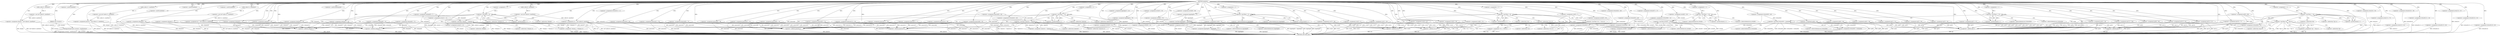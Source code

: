 digraph lqukyduu {  
"7378697629484020660" [label = "(METHOD,lqukyduu)" ]
"7378697629484021277" [label = "(METHOD_RETURN,void)" ]
"7378697629484020661" [label = "(PARAM,char* kcsiwjvc)" ]
"7378697629484020667" [label = "(<operator>.assignment,ejr = (int*)calloc(14, sizeof(int)))" ]
"7378697629484020669" [label = "(<operator>.cast,(int*)calloc(14, sizeof(int)))" ]
"7378697629484020671" [label = "(calloc,calloc(14, sizeof(int)))" ]
"7378697629484020673" [label = "(<operator>.sizeOf,sizeof(int))" ]
"7378697629484020676" [label = "(<operator>.assignment,zevm[0] = 34)" ]
"7378697629484020682" [label = "(<operator>.assignment,ckwjxm = (int*)calloc(9, sizeof(int)))" ]
"7378697629484020684" [label = "(<operator>.cast,(int*)calloc(9, sizeof(int)))" ]
"7378697629484020686" [label = "(calloc,calloc(9, sizeof(int)))" ]
"7378697629484020688" [label = "(<operator>.sizeOf,sizeof(int))" ]
"7378697629484020690" [label = "(<operator>.assignment,jmnnvie = (int*)calloc(13, sizeof(int)))" ]
"7378697629484020692" [label = "(<operator>.cast,(int*)calloc(13, sizeof(int)))" ]
"7378697629484020694" [label = "(calloc,calloc(13, sizeof(int)))" ]
"7378697629484020696" [label = "(<operator>.sizeOf,sizeof(int))" ]
"7378697629484020698" [label = "(<operator>.assignment,ejr[0] = 86)" ]
"7378697629484020703" [label = "(<operator>.assignment,ejr[1] = 51)" ]
"7378697629484020708" [label = "(<operator>.assignment,ckwjxm[0] = 7)" ]
"7378697629484020714" [label = "(<operator>.assignment,ckwjxm[1] = 7)" ]
"7378697629484020719" [label = "(<operator>.assignment,ckwjxm[2] = 59)" ]
"7378697629484020724" [label = "(strncpy,strncpy(seyrai, kcsiwjvc, sizeof(seyrai)))" ]
"7378697629484020727" [label = "(<operator>.sizeOf,sizeof(seyrai))" ]
"7378697629484020729" [label = "(<operator>.assignment,ckwjxm[3] = 73)" ]
"7378697629484020734" [label = "(<operator>.assignment,svu = (int*)calloc(8, sizeof(int)))" ]
"7378697629484020736" [label = "(<operator>.cast,(int*)calloc(8, sizeof(int)))" ]
"7378697629484020738" [label = "(calloc,calloc(8, sizeof(int)))" ]
"7378697629484020740" [label = "(<operator>.sizeOf,sizeof(int))" ]
"7378697629484020743" [label = "(<operator>.assignment,jmnnvie[0] = 94)" ]
"7378697629484020748" [label = "(<operator>.assignment,ckwjxm[4] = 19)" ]
"7378697629484020753" [label = "(<operator>.assignment,ckwjxm[5] = 65)" ]
"7378697629484020758" [label = "(<operator>.assignment,jmnnvie[1] = 78)" ]
"7378697629484020763" [label = "(<operator>.assignment,hpqzdqa[0] = 73)" ]
"7378697629484020768" [label = "(<operator>.assignment,ckwjxm[6] = 73)" ]
"7378697629484020773" [label = "(<operator>.assignment,jmnnvie[2] = 70)" ]
"7378697629484020778" [label = "(<operator>.assignment,jmnnvie[3] = 64)" ]
"7378697629484020783" [label = "(<operator>.assignment,ejr[2] = 26)" ]
"7378697629484020788" [label = "(<operator>.assignment,jmnnvie[4] = 48)" ]
"7378697629484020793" [label = "(<operator>.assignment,zevm[1] = 13)" ]
"7378697629484020798" [label = "(<operator>.assignment,jmnnvie[5] = 74)" ]
"7378697629484020803" [label = "(<operator>.assignment,jmnnvie[6] = 14)" ]
"7378697629484020808" [label = "(<operator>.assignment,trwhszfc[0] = 46)" ]
"7378697629484020813" [label = "(<operator>.assignment,svu[0] = 7)" ]
"7378697629484020818" [label = "(<operator>.assignment,zevm[2] = 61)" ]
"7378697629484020823" [label = "(<operator>.assignment,trwhszfc[1] = 11)" ]
"7378697629484020828" [label = "(<operator>.assignment,svu[1] = 39)" ]
"7378697629484020833" [label = "(<operator>.assignment,jmnnvie[7] = 17)" ]
"7378697629484020838" [label = "(<operator>.assignment,jmnnvie[8] = 92)" ]
"7378697629484020843" [label = "(<operator>.assignment,jmnnvie[9] = 75)" ]
"7378697629484020848" [label = "(<operator>.assignment,trwhszfc[2] = 46)" ]
"7378697629484020853" [label = "(<operator>.assignment,ejr[3] = 28)" ]
"7378697629484020858" [label = "(<operator>.assignment,zevm[3] = 22)" ]
"7378697629484020863" [label = "(<operator>.assignment,svu[2] = 3)" ]
"7378697629484020868" [label = "(<operator>.assignment,hpqzdqa[1] = 42)" ]
"7378697629484020873" [label = "(<operator>.assignment,hpqzdqa[2] = 79)" ]
"7378697629484020878" [label = "(<operator>.assignment,jmnnvie[10] = 68)" ]
"7378697629484020883" [label = "(<operator>.assignment,zevm[4] = 91)" ]
"7378697629484020888" [label = "(<operator>.assignment,zevm[5] = 55)" ]
"7378697629484020893" [label = "(<operator>.assignment,ejr[4] = 28)" ]
"7378697629484020898" [label = "(<operator>.assignment,ckwjxm[7] = 20)" ]
"7378697629484020903" [label = "(<operator>.assignment,zevm[6] = 78)" ]
"7378697629484020908" [label = "(<operator>.assignment,svu[3] = 67)" ]
"7378697629484020913" [label = "(<operator>.assignment,ckwjxm[8] = 10)" ]
"7378697629484020918" [label = "(<operator>.assignment,zevm[7] = 87)" ]
"7378697629484020925" [label = "(<operator>.assignment,i = 1)" ]
"7378697629484020928" [label = "(<operator>.lessThan,i < 9)" ]
"7378697629484020931" [label = "(<operator>.postIncrement,i++)" ]
"7378697629484020935" [label = "(<operator>.lessThan,*ckwjxm < *(ckwjxm+i))" ]
"7378697629484020939" [label = "(<operator>.addition,ckwjxm+i)" ]
"7378697629484020943" [label = "(<operator>.assignment,*ckwjxm = *(ckwjxm+i))" ]
"7378697629484020947" [label = "(<operator>.addition,ckwjxm+i)" ]
"7378697629484020950" [label = "(<operator>.assignment,jmnnvie[11] = 39)" ]
"7378697629484020955" [label = "(<operator>.assignment,jmnnvie[12] = 54)" ]
"7378697629484020960" [label = "(<operator>.assignment,zevm[8] = 96)" ]
"7378697629484020965" [label = "(<operator>.assignment,svu[4] = 74)" ]
"7378697629484020970" [label = "(<operator>.assignment,ejr[5] = 85)" ]
"7378697629484020975" [label = "(<operator>.assignment,svu[5] = 29)" ]
"7378697629484020982" [label = "(<operator>.assignment,i = 1)" ]
"7378697629484020985" [label = "(<operator>.lessThan,i < 13)" ]
"7378697629484020988" [label = "(<operator>.postIncrement,i++)" ]
"7378697629484020992" [label = "(<operator>.lessThan,*jmnnvie < *(jmnnvie+i))" ]
"7378697629484020996" [label = "(<operator>.addition,jmnnvie+i)" ]
"7378697629484021000" [label = "(<operator>.assignment,*jmnnvie = *(jmnnvie+i))" ]
"7378697629484021004" [label = "(<operator>.addition,jmnnvie+i)" ]
"7378697629484021007" [label = "(<operator>.assignment,ejr[6] = 90)" ]
"7378697629484021012" [label = "(<operator>.assignment,zevm[9] = 63)" ]
"7378697629484021017" [label = "(<operator>.assignment,trwhszfc[3] = 8)" ]
"7378697629484021024" [label = "(<operator>.assignment,i = 1)" ]
"7378697629484021027" [label = "(<operator>.lessThan,i < 3)" ]
"7378697629484021030" [label = "(<operator>.postIncrement,i++)" ]
"7378697629484021034" [label = "(<operator>.lessThan,hpqzdqa[0] < hpqzdqa[i])" ]
"7378697629484021042" [label = "(<operator>.assignment,hpqzdqa[0] = hpqzdqa[i])" ]
"7378697629484021049" [label = "(<operator>.assignment,trwhszfc[4] = 69)" ]
"7378697629484021054" [label = "(<operator>.assignment,trwhszfc[5] = 80)" ]
"7378697629484021059" [label = "(<operator>.assignment,ejr[7] = 37)" ]
"7378697629484021064" [label = "(<operator>.assignment,trwhszfc[6] = 69)" ]
"7378697629484021069" [label = "(<operator>.assignment,trwhszfc[7] = 37)" ]
"7378697629484021074" [label = "(<operator>.assignment,trwhszfc[8] = 14)" ]
"7378697629484021079" [label = "(<operator>.assignment,svu[6] = 73)" ]
"7378697629484021084" [label = "(<operator>.assignment,svu[7] = 48)" ]
"7378697629484021091" [label = "(<operator>.assignment,i = 1)" ]
"7378697629484021094" [label = "(<operator>.lessThan,i < 8)" ]
"7378697629484021097" [label = "(<operator>.postIncrement,i++)" ]
"7378697629484021101" [label = "(<operator>.lessThan,*svu < *(svu+i))" ]
"7378697629484021105" [label = "(<operator>.addition,svu+i)" ]
"7378697629484021109" [label = "(<operator>.assignment,*svu = *(svu+i))" ]
"7378697629484021113" [label = "(<operator>.addition,svu+i)" ]
"7378697629484021116" [label = "(<operator>.assignment,ejr[8] = 40)" ]
"7378697629484021121" [label = "(<operator>.assignment,trwhszfc[9] = 42)" ]
"7378697629484021126" [label = "(<operator>.assignment,zevm[10] = 92)" ]
"7378697629484021131" [label = "(<operator>.assignment,ejr[9] = 69)" ]
"7378697629484021136" [label = "(<operator>.assignment,zevm[11] = 75)" ]
"7378697629484021141" [label = "(<operator>.assignment,zevm[12] = 61)" ]
"7378697629484021146" [label = "(<operator>.assignment,trwhszfc[10] = 39)" ]
"7378697629484021151" [label = "(<operator>.assignment,trwhszfc[11] = 34)" ]
"7378697629484021156" [label = "(<operator>.assignment,ejr[10] = 77)" ]
"7378697629484021161" [label = "(<operator>.assignment,trwhszfc[12] = 63)" ]
"7378697629484021166" [label = "(<operator>.assignment,zevm[13] = 97)" ]
"7378697629484021173" [label = "(<operator>.assignment,i = 1)" ]
"7378697629484021176" [label = "(<operator>.lessThan,i < 14)" ]
"7378697629484021179" [label = "(<operator>.postIncrement,i++)" ]
"7378697629484021183" [label = "(<operator>.lessThan,zevm[0] < zevm[i])" ]
"7378697629484021191" [label = "(<operator>.assignment,zevm[0] = zevm[i])" ]
"7378697629484021198" [label = "(<operator>.assignment,ejr[11] = 9)" ]
"7378697629484021203" [label = "(<operator>.assignment,trwhszfc[13] = 91)" ]
"7378697629484021208" [label = "(<operator>.assignment,trwhszfc[14] = 45)" ]
"7378697629484021215" [label = "(<operator>.assignment,i = 1)" ]
"7378697629484021218" [label = "(<operator>.lessThan,i < 15)" ]
"7378697629484021221" [label = "(<operator>.postIncrement,i++)" ]
"7378697629484021225" [label = "(<operator>.lessThan,trwhszfc[0] < trwhszfc[i])" ]
"7378697629484021233" [label = "(<operator>.assignment,trwhszfc[0] = trwhszfc[i])" ]
"7378697629484021240" [label = "(<operator>.assignment,ejr[12] = 100)" ]
"7378697629484021245" [label = "(<operator>.assignment,ejr[13] = 82)" ]
"7378697629484021252" [label = "(<operator>.assignment,i = 1)" ]
"7378697629484021255" [label = "(<operator>.lessThan,i < 14)" ]
"7378697629484021258" [label = "(<operator>.postIncrement,i++)" ]
"7378697629484021262" [label = "(<operator>.lessThan,*ejr < *(ejr+i))" ]
"7378697629484021266" [label = "(<operator>.addition,ejr+i)" ]
"7378697629484021270" [label = "(<operator>.assignment,*ejr = *(ejr+i))" ]
"7378697629484021274" [label = "(<operator>.addition,ejr+i)" ]
"7378697629484020936" [label = "(<operator>.indirection,*ckwjxm)" ]
"7378697629484020938" [label = "(<operator>.indirection,*(ckwjxm+i))" ]
"7378697629484020944" [label = "(<operator>.indirection,*ckwjxm)" ]
"7378697629484020946" [label = "(<operator>.indirection,*(ckwjxm+i))" ]
"7378697629484020993" [label = "(<operator>.indirection,*jmnnvie)" ]
"7378697629484020995" [label = "(<operator>.indirection,*(jmnnvie+i))" ]
"7378697629484021001" [label = "(<operator>.indirection,*jmnnvie)" ]
"7378697629484021003" [label = "(<operator>.indirection,*(jmnnvie+i))" ]
"7378697629484021035" [label = "(<operator>.indirectIndexAccess,hpqzdqa[0])" ]
"7378697629484021038" [label = "(<operator>.indirectIndexAccess,hpqzdqa[i])" ]
"7378697629484021043" [label = "(<operator>.indirectIndexAccess,hpqzdqa[0])" ]
"7378697629484021046" [label = "(<operator>.indirectIndexAccess,hpqzdqa[i])" ]
"7378697629484021102" [label = "(<operator>.indirection,*svu)" ]
"7378697629484021104" [label = "(<operator>.indirection,*(svu+i))" ]
"7378697629484021110" [label = "(<operator>.indirection,*svu)" ]
"7378697629484021112" [label = "(<operator>.indirection,*(svu+i))" ]
"7378697629484021184" [label = "(<operator>.indirectIndexAccess,zevm[0])" ]
"7378697629484021187" [label = "(<operator>.indirectIndexAccess,zevm[i])" ]
"7378697629484021192" [label = "(<operator>.indirectIndexAccess,zevm[0])" ]
"7378697629484021195" [label = "(<operator>.indirectIndexAccess,zevm[i])" ]
"7378697629484021226" [label = "(<operator>.indirectIndexAccess,trwhszfc[0])" ]
"7378697629484021229" [label = "(<operator>.indirectIndexAccess,trwhszfc[i])" ]
"7378697629484021234" [label = "(<operator>.indirectIndexAccess,trwhszfc[0])" ]
"7378697629484021237" [label = "(<operator>.indirectIndexAccess,trwhszfc[i])" ]
"7378697629484021263" [label = "(<operator>.indirection,*ejr)" ]
"7378697629484021265" [label = "(<operator>.indirection,*(ejr+i))" ]
"7378697629484021271" [label = "(<operator>.indirection,*ejr)" ]
"7378697629484021273" [label = "(<operator>.indirection,*(ejr+i))" ]
  "7378697629484021262" -> "7378697629484021277"  [ label = "DDG: *ejr"] 
  "7378697629484021034" -> "7378697629484021277"  [ label = "DDG: hpqzdqa[0] < hpqzdqa[i]"] 
  "7378697629484021198" -> "7378697629484021277"  [ label = "DDG: ejr[11]"] 
  "7378697629484021191" -> "7378697629484021277"  [ label = "DDG: zevm[i]"] 
  "7378697629484020753" -> "7378697629484021277"  [ label = "DDG: ckwjxm[5]"] 
  "7378697629484021079" -> "7378697629484021277"  [ label = "DDG: svu[6]"] 
  "7378697629484020848" -> "7378697629484021277"  [ label = "DDG: trwhszfc[2]"] 
  "7378697629484021270" -> "7378697629484021277"  [ label = "DDG: *ejr"] 
  "7378697629484020708" -> "7378697629484021277"  [ label = "DDG: ckwjxm[0]"] 
  "7378697629484021233" -> "7378697629484021277"  [ label = "DDG: trwhszfc[i]"] 
  "7378697629484020667" -> "7378697629484021277"  [ label = "DDG: ejr"] 
  "7378697629484021027" -> "7378697629484021277"  [ label = "DDG: i < 3"] 
  "7378697629484020667" -> "7378697629484021277"  [ label = "DDG: (int*)calloc(14, sizeof(int))"] 
  "7378697629484020714" -> "7378697629484021277"  [ label = "DDG: ckwjxm[1]"] 
  "7378697629484021141" -> "7378697629484021277"  [ label = "DDG: zevm[12]"] 
  "7378697629484021000" -> "7378697629484021277"  [ label = "DDG: *(jmnnvie+i)"] 
  "7378697629484020818" -> "7378697629484021277"  [ label = "DDG: zevm[2]"] 
  "7378697629484020724" -> "7378697629484021277"  [ label = "DDG: strncpy(seyrai, kcsiwjvc, sizeof(seyrai))"] 
  "7378697629484021034" -> "7378697629484021277"  [ label = "DDG: hpqzdqa[i]"] 
  "7378697629484020690" -> "7378697629484021277"  [ label = "DDG: (int*)calloc(13, sizeof(int))"] 
  "7378697629484021208" -> "7378697629484021277"  [ label = "DDG: trwhszfc[14]"] 
  "7378697629484021166" -> "7378697629484021277"  [ label = "DDG: zevm[13]"] 
  "7378697629484021274" -> "7378697629484021277"  [ label = "DDG: ejr"] 
  "7378697629484020828" -> "7378697629484021277"  [ label = "DDG: svu[1]"] 
  "7378697629484020893" -> "7378697629484021277"  [ label = "DDG: ejr[4]"] 
  "7378697629484021255" -> "7378697629484021277"  [ label = "DDG: i"] 
  "7378697629484020898" -> "7378697629484021277"  [ label = "DDG: ckwjxm[7]"] 
  "7378697629484020661" -> "7378697629484021277"  [ label = "DDG: kcsiwjvc"] 
  "7378697629484020838" -> "7378697629484021277"  [ label = "DDG: jmnnvie[8]"] 
  "7378697629484020992" -> "7378697629484021277"  [ label = "DDG: *jmnnvie"] 
  "7378697629484021218" -> "7378697629484021277"  [ label = "DDG: i < 15"] 
  "7378697629484021233" -> "7378697629484021277"  [ label = "DDG: trwhszfc[0]"] 
  "7378697629484020690" -> "7378697629484021277"  [ label = "DDG: jmnnvie"] 
  "7378697629484020888" -> "7378697629484021277"  [ label = "DDG: zevm[5]"] 
  "7378697629484020724" -> "7378697629484021277"  [ label = "DDG: kcsiwjvc"] 
  "7378697629484021225" -> "7378697629484021277"  [ label = "DDG: trwhszfc[0]"] 
  "7378697629484021225" -> "7378697629484021277"  [ label = "DDG: trwhszfc[i]"] 
  "7378697629484020682" -> "7378697629484021277"  [ label = "DDG: (int*)calloc(9, sizeof(int))"] 
  "7378697629484020698" -> "7378697629484021277"  [ label = "DDG: ejr[0]"] 
  "7378697629484020813" -> "7378697629484021277"  [ label = "DDG: svu[0]"] 
  "7378697629484021255" -> "7378697629484021277"  [ label = "DDG: i < 14"] 
  "7378697629484020928" -> "7378697629484021277"  [ label = "DDG: i < 9"] 
  "7378697629484020858" -> "7378697629484021277"  [ label = "DDG: zevm[3]"] 
  "7378697629484021042" -> "7378697629484021277"  [ label = "DDG: hpqzdqa[i]"] 
  "7378697629484021240" -> "7378697629484021277"  [ label = "DDG: ejr[12]"] 
  "7378697629484020808" -> "7378697629484021277"  [ label = "DDG: trwhszfc[0]"] 
  "7378697629484020788" -> "7378697629484021277"  [ label = "DDG: jmnnvie[4]"] 
  "7378697629484021203" -> "7378697629484021277"  [ label = "DDG: trwhszfc[13]"] 
  "7378697629484020724" -> "7378697629484021277"  [ label = "DDG: seyrai"] 
  "7378697629484020669" -> "7378697629484021277"  [ label = "DDG: calloc(14, sizeof(int))"] 
  "7378697629484021034" -> "7378697629484021277"  [ label = "DDG: hpqzdqa[0]"] 
  "7378697629484021126" -> "7378697629484021277"  [ label = "DDG: zevm[10]"] 
  "7378697629484021017" -> "7378697629484021277"  [ label = "DDG: trwhszfc[3]"] 
  "7378697629484020734" -> "7378697629484021277"  [ label = "DDG: svu"] 
  "7378697629484021074" -> "7378697629484021277"  [ label = "DDG: trwhszfc[8]"] 
  "7378697629484021109" -> "7378697629484021277"  [ label = "DDG: *(svu+i)"] 
  "7378697629484020943" -> "7378697629484021277"  [ label = "DDG: *(ckwjxm+i)"] 
  "7378697629484020939" -> "7378697629484021277"  [ label = "DDG: ckwjxm"] 
  "7378697629484020943" -> "7378697629484021277"  [ label = "DDG: *ckwjxm"] 
  "7378697629484020773" -> "7378697629484021277"  [ label = "DDG: jmnnvie[2]"] 
  "7378697629484021266" -> "7378697629484021277"  [ label = "DDG: ejr"] 
  "7378697629484020798" -> "7378697629484021277"  [ label = "DDG: jmnnvie[5]"] 
  "7378697629484021116" -> "7378697629484021277"  [ label = "DDG: ejr[8]"] 
  "7378697629484020863" -> "7378697629484021277"  [ label = "DDG: svu[2]"] 
  "7378697629484020996" -> "7378697629484021277"  [ label = "DDG: jmnnvie"] 
  "7378697629484020868" -> "7378697629484021277"  [ label = "DDG: hpqzdqa[1]"] 
  "7378697629484021069" -> "7378697629484021277"  [ label = "DDG: trwhszfc[7]"] 
  "7378697629484020783" -> "7378697629484021277"  [ label = "DDG: ejr[2]"] 
  "7378697629484021007" -> "7378697629484021277"  [ label = "DDG: ejr[6]"] 
  "7378697629484020778" -> "7378697629484021277"  [ label = "DDG: jmnnvie[3]"] 
  "7378697629484020960" -> "7378697629484021277"  [ label = "DDG: zevm[8]"] 
  "7378697629484020935" -> "7378697629484021277"  [ label = "DDG: *ckwjxm"] 
  "7378697629484021191" -> "7378697629484021277"  [ label = "DDG: zevm[0]"] 
  "7378697629484020935" -> "7378697629484021277"  [ label = "DDG: *(ckwjxm+i)"] 
  "7378697629484021121" -> "7378697629484021277"  [ label = "DDG: trwhszfc[9]"] 
  "7378697629484020992" -> "7378697629484021277"  [ label = "DDG: *jmnnvie < *(jmnnvie+i)"] 
  "7378697629484020965" -> "7378697629484021277"  [ label = "DDG: svu[4]"] 
  "7378697629484021012" -> "7378697629484021277"  [ label = "DDG: zevm[9]"] 
  "7378697629484020793" -> "7378697629484021277"  [ label = "DDG: zevm[1]"] 
  "7378697629484020853" -> "7378697629484021277"  [ label = "DDG: ejr[3]"] 
  "7378697629484020873" -> "7378697629484021277"  [ label = "DDG: hpqzdqa[2]"] 
  "7378697629484021109" -> "7378697629484021277"  [ label = "DDG: *svu"] 
  "7378697629484020878" -> "7378697629484021277"  [ label = "DDG: jmnnvie[10]"] 
  "7378697629484021004" -> "7378697629484021277"  [ label = "DDG: jmnnvie"] 
  "7378697629484021042" -> "7378697629484021277"  [ label = "DDG: hpqzdqa[0]"] 
  "7378697629484021101" -> "7378697629484021277"  [ label = "DDG: *svu"] 
  "7378697629484021270" -> "7378697629484021277"  [ label = "DDG: *(ejr+i)"] 
  "7378697629484021245" -> "7378697629484021277"  [ label = "DDG: ejr[13]"] 
  "7378697629484021049" -> "7378697629484021277"  [ label = "DDG: trwhszfc[4]"] 
  "7378697629484020684" -> "7378697629484021277"  [ label = "DDG: calloc(9, sizeof(int))"] 
  "7378697629484020903" -> "7378697629484021277"  [ label = "DDG: zevm[6]"] 
  "7378697629484020970" -> "7378697629484021277"  [ label = "DDG: ejr[5]"] 
  "7378697629484020913" -> "7378697629484021277"  [ label = "DDG: ckwjxm[8]"] 
  "7378697629484021113" -> "7378697629484021277"  [ label = "DDG: svu"] 
  "7378697629484020736" -> "7378697629484021277"  [ label = "DDG: calloc(8, sizeof(int))"] 
  "7378697629484020692" -> "7378697629484021277"  [ label = "DDG: calloc(13, sizeof(int))"] 
  "7378697629484021084" -> "7378697629484021277"  [ label = "DDG: svu[7]"] 
  "7378697629484021183" -> "7378697629484021277"  [ label = "DDG: zevm[0] < zevm[i]"] 
  "7378697629484020955" -> "7378697629484021277"  [ label = "DDG: jmnnvie[12]"] 
  "7378697629484021059" -> "7378697629484021277"  [ label = "DDG: ejr[7]"] 
  "7378697629484020703" -> "7378697629484021277"  [ label = "DDG: ejr[1]"] 
  "7378697629484021156" -> "7378697629484021277"  [ label = "DDG: ejr[10]"] 
  "7378697629484021054" -> "7378697629484021277"  [ label = "DDG: trwhszfc[5]"] 
  "7378697629484020719" -> "7378697629484021277"  [ label = "DDG: ckwjxm[2]"] 
  "7378697629484021064" -> "7378697629484021277"  [ label = "DDG: trwhszfc[6]"] 
  "7378697629484020992" -> "7378697629484021277"  [ label = "DDG: *(jmnnvie+i)"] 
  "7378697629484020763" -> "7378697629484021277"  [ label = "DDG: hpqzdqa[0]"] 
  "7378697629484021262" -> "7378697629484021277"  [ label = "DDG: *(ejr+i)"] 
  "7378697629484021161" -> "7378697629484021277"  [ label = "DDG: trwhszfc[12]"] 
  "7378697629484020833" -> "7378697629484021277"  [ label = "DDG: jmnnvie[7]"] 
  "7378697629484021131" -> "7378697629484021277"  [ label = "DDG: ejr[9]"] 
  "7378697629484020676" -> "7378697629484021277"  [ label = "DDG: zevm[0]"] 
  "7378697629484020748" -> "7378697629484021277"  [ label = "DDG: ckwjxm[4]"] 
  "7378697629484020823" -> "7378697629484021277"  [ label = "DDG: trwhszfc[1]"] 
  "7378697629484020985" -> "7378697629484021277"  [ label = "DDG: i < 13"] 
  "7378697629484020743" -> "7378697629484021277"  [ label = "DDG: jmnnvie[0]"] 
  "7378697629484021262" -> "7378697629484021277"  [ label = "DDG: *ejr < *(ejr+i)"] 
  "7378697629484020883" -> "7378697629484021277"  [ label = "DDG: zevm[4]"] 
  "7378697629484020908" -> "7378697629484021277"  [ label = "DDG: svu[3]"] 
  "7378697629484021183" -> "7378697629484021277"  [ label = "DDG: zevm[0]"] 
  "7378697629484020729" -> "7378697629484021277"  [ label = "DDG: ckwjxm[3]"] 
  "7378697629484020935" -> "7378697629484021277"  [ label = "DDG: *ckwjxm < *(ckwjxm+i)"] 
  "7378697629484020950" -> "7378697629484021277"  [ label = "DDG: jmnnvie[11]"] 
  "7378697629484021151" -> "7378697629484021277"  [ label = "DDG: trwhszfc[11]"] 
  "7378697629484020947" -> "7378697629484021277"  [ label = "DDG: ckwjxm"] 
  "7378697629484021101" -> "7378697629484021277"  [ label = "DDG: *svu < *(svu+i)"] 
  "7378697629484021183" -> "7378697629484021277"  [ label = "DDG: zevm[i]"] 
  "7378697629484020740" -> "7378697629484021277"  [ label = "DDG: int"] 
  "7378697629484021136" -> "7378697629484021277"  [ label = "DDG: zevm[11]"] 
  "7378697629484020734" -> "7378697629484021277"  [ label = "DDG: (int*)calloc(8, sizeof(int))"] 
  "7378697629484020682" -> "7378697629484021277"  [ label = "DDG: ckwjxm"] 
  "7378697629484021225" -> "7378697629484021277"  [ label = "DDG: trwhszfc[0] < trwhszfc[i]"] 
  "7378697629484021146" -> "7378697629484021277"  [ label = "DDG: trwhszfc[10]"] 
  "7378697629484020768" -> "7378697629484021277"  [ label = "DDG: ckwjxm[6]"] 
  "7378697629484021105" -> "7378697629484021277"  [ label = "DDG: svu"] 
  "7378697629484020975" -> "7378697629484021277"  [ label = "DDG: svu[5]"] 
  "7378697629484020803" -> "7378697629484021277"  [ label = "DDG: jmnnvie[6]"] 
  "7378697629484021094" -> "7378697629484021277"  [ label = "DDG: i < 8"] 
  "7378697629484021101" -> "7378697629484021277"  [ label = "DDG: *(svu+i)"] 
  "7378697629484020758" -> "7378697629484021277"  [ label = "DDG: jmnnvie[1]"] 
  "7378697629484020918" -> "7378697629484021277"  [ label = "DDG: zevm[7]"] 
  "7378697629484021000" -> "7378697629484021277"  [ label = "DDG: *jmnnvie"] 
  "7378697629484020843" -> "7378697629484021277"  [ label = "DDG: jmnnvie[9]"] 
  "7378697629484020660" -> "7378697629484020661"  [ label = "DDG: "] 
  "7378697629484020669" -> "7378697629484020667"  [ label = "DDG: calloc(14, sizeof(int))"] 
  "7378697629484020660" -> "7378697629484020667"  [ label = "DDG: "] 
  "7378697629484020671" -> "7378697629484020669"  [ label = "DDG: 14"] 
  "7378697629484020660" -> "7378697629484020671"  [ label = "DDG: "] 
  "7378697629484020660" -> "7378697629484020673"  [ label = "DDG: "] 
  "7378697629484020660" -> "7378697629484020676"  [ label = "DDG: "] 
  "7378697629484020684" -> "7378697629484020682"  [ label = "DDG: calloc(9, sizeof(int))"] 
  "7378697629484020660" -> "7378697629484020682"  [ label = "DDG: "] 
  "7378697629484020686" -> "7378697629484020684"  [ label = "DDG: 9"] 
  "7378697629484020660" -> "7378697629484020686"  [ label = "DDG: "] 
  "7378697629484020660" -> "7378697629484020688"  [ label = "DDG: "] 
  "7378697629484020692" -> "7378697629484020690"  [ label = "DDG: calloc(13, sizeof(int))"] 
  "7378697629484020660" -> "7378697629484020690"  [ label = "DDG: "] 
  "7378697629484020694" -> "7378697629484020692"  [ label = "DDG: 13"] 
  "7378697629484020660" -> "7378697629484020694"  [ label = "DDG: "] 
  "7378697629484020660" -> "7378697629484020696"  [ label = "DDG: "] 
  "7378697629484020660" -> "7378697629484020698"  [ label = "DDG: "] 
  "7378697629484020660" -> "7378697629484020703"  [ label = "DDG: "] 
  "7378697629484020660" -> "7378697629484020708"  [ label = "DDG: "] 
  "7378697629484020660" -> "7378697629484020714"  [ label = "DDG: "] 
  "7378697629484020660" -> "7378697629484020719"  [ label = "DDG: "] 
  "7378697629484020660" -> "7378697629484020724"  [ label = "DDG: "] 
  "7378697629484020661" -> "7378697629484020724"  [ label = "DDG: kcsiwjvc"] 
  "7378697629484020660" -> "7378697629484020727"  [ label = "DDG: "] 
  "7378697629484020660" -> "7378697629484020729"  [ label = "DDG: "] 
  "7378697629484020736" -> "7378697629484020734"  [ label = "DDG: calloc(8, sizeof(int))"] 
  "7378697629484020660" -> "7378697629484020734"  [ label = "DDG: "] 
  "7378697629484020738" -> "7378697629484020736"  [ label = "DDG: 8"] 
  "7378697629484020660" -> "7378697629484020738"  [ label = "DDG: "] 
  "7378697629484020660" -> "7378697629484020740"  [ label = "DDG: "] 
  "7378697629484020660" -> "7378697629484020743"  [ label = "DDG: "] 
  "7378697629484020660" -> "7378697629484020748"  [ label = "DDG: "] 
  "7378697629484020660" -> "7378697629484020753"  [ label = "DDG: "] 
  "7378697629484020660" -> "7378697629484020758"  [ label = "DDG: "] 
  "7378697629484020660" -> "7378697629484020763"  [ label = "DDG: "] 
  "7378697629484020660" -> "7378697629484020768"  [ label = "DDG: "] 
  "7378697629484020660" -> "7378697629484020773"  [ label = "DDG: "] 
  "7378697629484020660" -> "7378697629484020778"  [ label = "DDG: "] 
  "7378697629484020660" -> "7378697629484020783"  [ label = "DDG: "] 
  "7378697629484020660" -> "7378697629484020788"  [ label = "DDG: "] 
  "7378697629484020660" -> "7378697629484020793"  [ label = "DDG: "] 
  "7378697629484020660" -> "7378697629484020798"  [ label = "DDG: "] 
  "7378697629484020660" -> "7378697629484020803"  [ label = "DDG: "] 
  "7378697629484020660" -> "7378697629484020808"  [ label = "DDG: "] 
  "7378697629484020660" -> "7378697629484020813"  [ label = "DDG: "] 
  "7378697629484020660" -> "7378697629484020818"  [ label = "DDG: "] 
  "7378697629484020660" -> "7378697629484020823"  [ label = "DDG: "] 
  "7378697629484020660" -> "7378697629484020828"  [ label = "DDG: "] 
  "7378697629484020660" -> "7378697629484020833"  [ label = "DDG: "] 
  "7378697629484020660" -> "7378697629484020838"  [ label = "DDG: "] 
  "7378697629484020660" -> "7378697629484020843"  [ label = "DDG: "] 
  "7378697629484020660" -> "7378697629484020848"  [ label = "DDG: "] 
  "7378697629484020660" -> "7378697629484020853"  [ label = "DDG: "] 
  "7378697629484020660" -> "7378697629484020858"  [ label = "DDG: "] 
  "7378697629484020660" -> "7378697629484020863"  [ label = "DDG: "] 
  "7378697629484020660" -> "7378697629484020868"  [ label = "DDG: "] 
  "7378697629484020660" -> "7378697629484020873"  [ label = "DDG: "] 
  "7378697629484020660" -> "7378697629484020878"  [ label = "DDG: "] 
  "7378697629484020660" -> "7378697629484020883"  [ label = "DDG: "] 
  "7378697629484020660" -> "7378697629484020888"  [ label = "DDG: "] 
  "7378697629484020660" -> "7378697629484020893"  [ label = "DDG: "] 
  "7378697629484020660" -> "7378697629484020898"  [ label = "DDG: "] 
  "7378697629484020660" -> "7378697629484020903"  [ label = "DDG: "] 
  "7378697629484020660" -> "7378697629484020908"  [ label = "DDG: "] 
  "7378697629484020660" -> "7378697629484020913"  [ label = "DDG: "] 
  "7378697629484020660" -> "7378697629484020918"  [ label = "DDG: "] 
  "7378697629484020660" -> "7378697629484020925"  [ label = "DDG: "] 
  "7378697629484020925" -> "7378697629484020928"  [ label = "DDG: i"] 
  "7378697629484020931" -> "7378697629484020928"  [ label = "DDG: i"] 
  "7378697629484020660" -> "7378697629484020928"  [ label = "DDG: "] 
  "7378697629484020660" -> "7378697629484020931"  [ label = "DDG: "] 
  "7378697629484020928" -> "7378697629484020931"  [ label = "DDG: i"] 
  "7378697629484020708" -> "7378697629484020935"  [ label = "DDG: ckwjxm[0]"] 
  "7378697629484020943" -> "7378697629484020935"  [ label = "DDG: *ckwjxm"] 
  "7378697629484020753" -> "7378697629484020939"  [ label = "DDG: ckwjxm[5]"] 
  "7378697629484020708" -> "7378697629484020939"  [ label = "DDG: ckwjxm[0]"] 
  "7378697629484020714" -> "7378697629484020939"  [ label = "DDG: ckwjxm[1]"] 
  "7378697629484020898" -> "7378697629484020939"  [ label = "DDG: ckwjxm[7]"] 
  "7378697629484020913" -> "7378697629484020939"  [ label = "DDG: ckwjxm[8]"] 
  "7378697629484020719" -> "7378697629484020939"  [ label = "DDG: ckwjxm[2]"] 
  "7378697629484020748" -> "7378697629484020939"  [ label = "DDG: ckwjxm[4]"] 
  "7378697629484020729" -> "7378697629484020939"  [ label = "DDG: ckwjxm[3]"] 
  "7378697629484020682" -> "7378697629484020939"  [ label = "DDG: ckwjxm"] 
  "7378697629484020768" -> "7378697629484020939"  [ label = "DDG: ckwjxm[6]"] 
  "7378697629484020660" -> "7378697629484020939"  [ label = "DDG: "] 
  "7378697629484020928" -> "7378697629484020939"  [ label = "DDG: i"] 
  "7378697629484020935" -> "7378697629484020943"  [ label = "DDG: *(ckwjxm+i)"] 
  "7378697629484020753" -> "7378697629484020947"  [ label = "DDG: ckwjxm[5]"] 
  "7378697629484020708" -> "7378697629484020947"  [ label = "DDG: ckwjxm[0]"] 
  "7378697629484020714" -> "7378697629484020947"  [ label = "DDG: ckwjxm[1]"] 
  "7378697629484020898" -> "7378697629484020947"  [ label = "DDG: ckwjxm[7]"] 
  "7378697629484020913" -> "7378697629484020947"  [ label = "DDG: ckwjxm[8]"] 
  "7378697629484020719" -> "7378697629484020947"  [ label = "DDG: ckwjxm[2]"] 
  "7378697629484020748" -> "7378697629484020947"  [ label = "DDG: ckwjxm[4]"] 
  "7378697629484020729" -> "7378697629484020947"  [ label = "DDG: ckwjxm[3]"] 
  "7378697629484020768" -> "7378697629484020947"  [ label = "DDG: ckwjxm[6]"] 
  "7378697629484020660" -> "7378697629484020947"  [ label = "DDG: "] 
  "7378697629484020928" -> "7378697629484020947"  [ label = "DDG: i"] 
  "7378697629484020660" -> "7378697629484020950"  [ label = "DDG: "] 
  "7378697629484020660" -> "7378697629484020955"  [ label = "DDG: "] 
  "7378697629484020660" -> "7378697629484020960"  [ label = "DDG: "] 
  "7378697629484020660" -> "7378697629484020965"  [ label = "DDG: "] 
  "7378697629484020660" -> "7378697629484020970"  [ label = "DDG: "] 
  "7378697629484020660" -> "7378697629484020975"  [ label = "DDG: "] 
  "7378697629484020660" -> "7378697629484020982"  [ label = "DDG: "] 
  "7378697629484020988" -> "7378697629484020985"  [ label = "DDG: i"] 
  "7378697629484020982" -> "7378697629484020985"  [ label = "DDG: i"] 
  "7378697629484020660" -> "7378697629484020985"  [ label = "DDG: "] 
  "7378697629484020660" -> "7378697629484020988"  [ label = "DDG: "] 
  "7378697629484020985" -> "7378697629484020988"  [ label = "DDG: i"] 
  "7378697629484020743" -> "7378697629484020992"  [ label = "DDG: jmnnvie[0]"] 
  "7378697629484021000" -> "7378697629484020992"  [ label = "DDG: *jmnnvie"] 
  "7378697629484020838" -> "7378697629484020996"  [ label = "DDG: jmnnvie[8]"] 
  "7378697629484020690" -> "7378697629484020996"  [ label = "DDG: jmnnvie"] 
  "7378697629484020788" -> "7378697629484020996"  [ label = "DDG: jmnnvie[4]"] 
  "7378697629484020773" -> "7378697629484020996"  [ label = "DDG: jmnnvie[2]"] 
  "7378697629484020778" -> "7378697629484020996"  [ label = "DDG: jmnnvie[3]"] 
  "7378697629484020955" -> "7378697629484020996"  [ label = "DDG: jmnnvie[12]"] 
  "7378697629484020833" -> "7378697629484020996"  [ label = "DDG: jmnnvie[7]"] 
  "7378697629484020743" -> "7378697629484020996"  [ label = "DDG: jmnnvie[0]"] 
  "7378697629484020950" -> "7378697629484020996"  [ label = "DDG: jmnnvie[11]"] 
  "7378697629484020798" -> "7378697629484020996"  [ label = "DDG: jmnnvie[5]"] 
  "7378697629484020878" -> "7378697629484020996"  [ label = "DDG: jmnnvie[10]"] 
  "7378697629484020843" -> "7378697629484020996"  [ label = "DDG: jmnnvie[9]"] 
  "7378697629484020803" -> "7378697629484020996"  [ label = "DDG: jmnnvie[6]"] 
  "7378697629484020758" -> "7378697629484020996"  [ label = "DDG: jmnnvie[1]"] 
  "7378697629484020660" -> "7378697629484020996"  [ label = "DDG: "] 
  "7378697629484020985" -> "7378697629484020996"  [ label = "DDG: i"] 
  "7378697629484020992" -> "7378697629484021000"  [ label = "DDG: *(jmnnvie+i)"] 
  "7378697629484020838" -> "7378697629484021004"  [ label = "DDG: jmnnvie[8]"] 
  "7378697629484020788" -> "7378697629484021004"  [ label = "DDG: jmnnvie[4]"] 
  "7378697629484020773" -> "7378697629484021004"  [ label = "DDG: jmnnvie[2]"] 
  "7378697629484020778" -> "7378697629484021004"  [ label = "DDG: jmnnvie[3]"] 
  "7378697629484020878" -> "7378697629484021004"  [ label = "DDG: jmnnvie[10]"] 
  "7378697629484020955" -> "7378697629484021004"  [ label = "DDG: jmnnvie[12]"] 
  "7378697629484020833" -> "7378697629484021004"  [ label = "DDG: jmnnvie[7]"] 
  "7378697629484020743" -> "7378697629484021004"  [ label = "DDG: jmnnvie[0]"] 
  "7378697629484020950" -> "7378697629484021004"  [ label = "DDG: jmnnvie[11]"] 
  "7378697629484020798" -> "7378697629484021004"  [ label = "DDG: jmnnvie[5]"] 
  "7378697629484020843" -> "7378697629484021004"  [ label = "DDG: jmnnvie[9]"] 
  "7378697629484020803" -> "7378697629484021004"  [ label = "DDG: jmnnvie[6]"] 
  "7378697629484020758" -> "7378697629484021004"  [ label = "DDG: jmnnvie[1]"] 
  "7378697629484020660" -> "7378697629484021004"  [ label = "DDG: "] 
  "7378697629484020985" -> "7378697629484021004"  [ label = "DDG: i"] 
  "7378697629484020660" -> "7378697629484021007"  [ label = "DDG: "] 
  "7378697629484020660" -> "7378697629484021012"  [ label = "DDG: "] 
  "7378697629484020660" -> "7378697629484021017"  [ label = "DDG: "] 
  "7378697629484020660" -> "7378697629484021024"  [ label = "DDG: "] 
  "7378697629484021030" -> "7378697629484021027"  [ label = "DDG: i"] 
  "7378697629484021024" -> "7378697629484021027"  [ label = "DDG: i"] 
  "7378697629484020660" -> "7378697629484021027"  [ label = "DDG: "] 
  "7378697629484021027" -> "7378697629484021030"  [ label = "DDG: i"] 
  "7378697629484020660" -> "7378697629484021030"  [ label = "DDG: "] 
  "7378697629484021042" -> "7378697629484021034"  [ label = "DDG: hpqzdqa[0]"] 
  "7378697629484020763" -> "7378697629484021034"  [ label = "DDG: hpqzdqa[0]"] 
  "7378697629484021034" -> "7378697629484021042"  [ label = "DDG: hpqzdqa[i]"] 
  "7378697629484020660" -> "7378697629484021049"  [ label = "DDG: "] 
  "7378697629484020660" -> "7378697629484021054"  [ label = "DDG: "] 
  "7378697629484020660" -> "7378697629484021059"  [ label = "DDG: "] 
  "7378697629484020660" -> "7378697629484021064"  [ label = "DDG: "] 
  "7378697629484020660" -> "7378697629484021069"  [ label = "DDG: "] 
  "7378697629484020660" -> "7378697629484021074"  [ label = "DDG: "] 
  "7378697629484020660" -> "7378697629484021079"  [ label = "DDG: "] 
  "7378697629484020660" -> "7378697629484021084"  [ label = "DDG: "] 
  "7378697629484020660" -> "7378697629484021091"  [ label = "DDG: "] 
  "7378697629484021091" -> "7378697629484021094"  [ label = "DDG: i"] 
  "7378697629484021097" -> "7378697629484021094"  [ label = "DDG: i"] 
  "7378697629484020660" -> "7378697629484021094"  [ label = "DDG: "] 
  "7378697629484020660" -> "7378697629484021097"  [ label = "DDG: "] 
  "7378697629484021094" -> "7378697629484021097"  [ label = "DDG: i"] 
  "7378697629484020813" -> "7378697629484021101"  [ label = "DDG: svu[0]"] 
  "7378697629484021109" -> "7378697629484021101"  [ label = "DDG: *svu"] 
  "7378697629484021079" -> "7378697629484021105"  [ label = "DDG: svu[6]"] 
  "7378697629484020828" -> "7378697629484021105"  [ label = "DDG: svu[1]"] 
  "7378697629484020813" -> "7378697629484021105"  [ label = "DDG: svu[0]"] 
  "7378697629484020734" -> "7378697629484021105"  [ label = "DDG: svu"] 
  "7378697629484020863" -> "7378697629484021105"  [ label = "DDG: svu[2]"] 
  "7378697629484020965" -> "7378697629484021105"  [ label = "DDG: svu[4]"] 
  "7378697629484021084" -> "7378697629484021105"  [ label = "DDG: svu[7]"] 
  "7378697629484020908" -> "7378697629484021105"  [ label = "DDG: svu[3]"] 
  "7378697629484020975" -> "7378697629484021105"  [ label = "DDG: svu[5]"] 
  "7378697629484020660" -> "7378697629484021105"  [ label = "DDG: "] 
  "7378697629484021094" -> "7378697629484021105"  [ label = "DDG: i"] 
  "7378697629484021101" -> "7378697629484021109"  [ label = "DDG: *(svu+i)"] 
  "7378697629484021079" -> "7378697629484021113"  [ label = "DDG: svu[6]"] 
  "7378697629484020828" -> "7378697629484021113"  [ label = "DDG: svu[1]"] 
  "7378697629484020813" -> "7378697629484021113"  [ label = "DDG: svu[0]"] 
  "7378697629484020863" -> "7378697629484021113"  [ label = "DDG: svu[2]"] 
  "7378697629484020965" -> "7378697629484021113"  [ label = "DDG: svu[4]"] 
  "7378697629484021084" -> "7378697629484021113"  [ label = "DDG: svu[7]"] 
  "7378697629484020908" -> "7378697629484021113"  [ label = "DDG: svu[3]"] 
  "7378697629484020975" -> "7378697629484021113"  [ label = "DDG: svu[5]"] 
  "7378697629484020660" -> "7378697629484021113"  [ label = "DDG: "] 
  "7378697629484020734" -> "7378697629484021113"  [ label = "DDG: svu"] 
  "7378697629484021094" -> "7378697629484021113"  [ label = "DDG: i"] 
  "7378697629484020660" -> "7378697629484021116"  [ label = "DDG: "] 
  "7378697629484020660" -> "7378697629484021121"  [ label = "DDG: "] 
  "7378697629484020660" -> "7378697629484021126"  [ label = "DDG: "] 
  "7378697629484020660" -> "7378697629484021131"  [ label = "DDG: "] 
  "7378697629484020660" -> "7378697629484021136"  [ label = "DDG: "] 
  "7378697629484020660" -> "7378697629484021141"  [ label = "DDG: "] 
  "7378697629484020660" -> "7378697629484021146"  [ label = "DDG: "] 
  "7378697629484020660" -> "7378697629484021151"  [ label = "DDG: "] 
  "7378697629484020660" -> "7378697629484021156"  [ label = "DDG: "] 
  "7378697629484020660" -> "7378697629484021161"  [ label = "DDG: "] 
  "7378697629484020660" -> "7378697629484021166"  [ label = "DDG: "] 
  "7378697629484020660" -> "7378697629484021173"  [ label = "DDG: "] 
  "7378697629484021173" -> "7378697629484021176"  [ label = "DDG: i"] 
  "7378697629484021179" -> "7378697629484021176"  [ label = "DDG: i"] 
  "7378697629484020660" -> "7378697629484021176"  [ label = "DDG: "] 
  "7378697629484021176" -> "7378697629484021179"  [ label = "DDG: i"] 
  "7378697629484020660" -> "7378697629484021179"  [ label = "DDG: "] 
  "7378697629484021191" -> "7378697629484021183"  [ label = "DDG: zevm[0]"] 
  "7378697629484020676" -> "7378697629484021183"  [ label = "DDG: zevm[0]"] 
  "7378697629484021183" -> "7378697629484021191"  [ label = "DDG: zevm[i]"] 
  "7378697629484020660" -> "7378697629484021198"  [ label = "DDG: "] 
  "7378697629484020660" -> "7378697629484021203"  [ label = "DDG: "] 
  "7378697629484020660" -> "7378697629484021208"  [ label = "DDG: "] 
  "7378697629484020660" -> "7378697629484021215"  [ label = "DDG: "] 
  "7378697629484021221" -> "7378697629484021218"  [ label = "DDG: i"] 
  "7378697629484021215" -> "7378697629484021218"  [ label = "DDG: i"] 
  "7378697629484020660" -> "7378697629484021218"  [ label = "DDG: "] 
  "7378697629484021218" -> "7378697629484021221"  [ label = "DDG: i"] 
  "7378697629484020660" -> "7378697629484021221"  [ label = "DDG: "] 
  "7378697629484021233" -> "7378697629484021225"  [ label = "DDG: trwhszfc[0]"] 
  "7378697629484020808" -> "7378697629484021225"  [ label = "DDG: trwhszfc[0]"] 
  "7378697629484021225" -> "7378697629484021233"  [ label = "DDG: trwhszfc[i]"] 
  "7378697629484020660" -> "7378697629484021240"  [ label = "DDG: "] 
  "7378697629484020660" -> "7378697629484021245"  [ label = "DDG: "] 
  "7378697629484020660" -> "7378697629484021252"  [ label = "DDG: "] 
  "7378697629484021258" -> "7378697629484021255"  [ label = "DDG: i"] 
  "7378697629484021252" -> "7378697629484021255"  [ label = "DDG: i"] 
  "7378697629484020660" -> "7378697629484021255"  [ label = "DDG: "] 
  "7378697629484020660" -> "7378697629484021258"  [ label = "DDG: "] 
  "7378697629484021255" -> "7378697629484021258"  [ label = "DDG: i"] 
  "7378697629484021270" -> "7378697629484021262"  [ label = "DDG: *ejr"] 
  "7378697629484020698" -> "7378697629484021262"  [ label = "DDG: ejr[0]"] 
  "7378697629484021198" -> "7378697629484021266"  [ label = "DDG: ejr[11]"] 
  "7378697629484020667" -> "7378697629484021266"  [ label = "DDG: ejr"] 
  "7378697629484020893" -> "7378697629484021266"  [ label = "DDG: ejr[4]"] 
  "7378697629484020698" -> "7378697629484021266"  [ label = "DDG: ejr[0]"] 
  "7378697629484021240" -> "7378697629484021266"  [ label = "DDG: ejr[12]"] 
  "7378697629484021116" -> "7378697629484021266"  [ label = "DDG: ejr[8]"] 
  "7378697629484020783" -> "7378697629484021266"  [ label = "DDG: ejr[2]"] 
  "7378697629484021007" -> "7378697629484021266"  [ label = "DDG: ejr[6]"] 
  "7378697629484020853" -> "7378697629484021266"  [ label = "DDG: ejr[3]"] 
  "7378697629484021059" -> "7378697629484021266"  [ label = "DDG: ejr[7]"] 
  "7378697629484021131" -> "7378697629484021266"  [ label = "DDG: ejr[9]"] 
  "7378697629484021245" -> "7378697629484021266"  [ label = "DDG: ejr[13]"] 
  "7378697629484020970" -> "7378697629484021266"  [ label = "DDG: ejr[5]"] 
  "7378697629484020703" -> "7378697629484021266"  [ label = "DDG: ejr[1]"] 
  "7378697629484021156" -> "7378697629484021266"  [ label = "DDG: ejr[10]"] 
  "7378697629484020660" -> "7378697629484021266"  [ label = "DDG: "] 
  "7378697629484021255" -> "7378697629484021266"  [ label = "DDG: i"] 
  "7378697629484021262" -> "7378697629484021270"  [ label = "DDG: *(ejr+i)"] 
  "7378697629484021198" -> "7378697629484021274"  [ label = "DDG: ejr[11]"] 
  "7378697629484020893" -> "7378697629484021274"  [ label = "DDG: ejr[4]"] 
  "7378697629484020698" -> "7378697629484021274"  [ label = "DDG: ejr[0]"] 
  "7378697629484021240" -> "7378697629484021274"  [ label = "DDG: ejr[12]"] 
  "7378697629484021116" -> "7378697629484021274"  [ label = "DDG: ejr[8]"] 
  "7378697629484020783" -> "7378697629484021274"  [ label = "DDG: ejr[2]"] 
  "7378697629484021007" -> "7378697629484021274"  [ label = "DDG: ejr[6]"] 
  "7378697629484020853" -> "7378697629484021274"  [ label = "DDG: ejr[3]"] 
  "7378697629484021059" -> "7378697629484021274"  [ label = "DDG: ejr[7]"] 
  "7378697629484021131" -> "7378697629484021274"  [ label = "DDG: ejr[9]"] 
  "7378697629484021245" -> "7378697629484021274"  [ label = "DDG: ejr[13]"] 
  "7378697629484020970" -> "7378697629484021274"  [ label = "DDG: ejr[5]"] 
  "7378697629484020703" -> "7378697629484021274"  [ label = "DDG: ejr[1]"] 
  "7378697629484021156" -> "7378697629484021274"  [ label = "DDG: ejr[10]"] 
  "7378697629484020660" -> "7378697629484021274"  [ label = "DDG: "] 
  "7378697629484020667" -> "7378697629484021274"  [ label = "DDG: ejr"] 
  "7378697629484021255" -> "7378697629484021274"  [ label = "DDG: i"] 
  "7378697629484020928" -> "7378697629484020936"  [ label = "CDG: "] 
  "7378697629484020928" -> "7378697629484020939"  [ label = "CDG: "] 
  "7378697629484020928" -> "7378697629484020938"  [ label = "CDG: "] 
  "7378697629484020928" -> "7378697629484020928"  [ label = "CDG: "] 
  "7378697629484020928" -> "7378697629484020931"  [ label = "CDG: "] 
  "7378697629484020928" -> "7378697629484020935"  [ label = "CDG: "] 
  "7378697629484020935" -> "7378697629484020943"  [ label = "CDG: "] 
  "7378697629484020935" -> "7378697629484020944"  [ label = "CDG: "] 
  "7378697629484020935" -> "7378697629484020947"  [ label = "CDG: "] 
  "7378697629484020935" -> "7378697629484020946"  [ label = "CDG: "] 
  "7378697629484020985" -> "7378697629484020993"  [ label = "CDG: "] 
  "7378697629484020985" -> "7378697629484020992"  [ label = "CDG: "] 
  "7378697629484020985" -> "7378697629484020995"  [ label = "CDG: "] 
  "7378697629484020985" -> "7378697629484020996"  [ label = "CDG: "] 
  "7378697629484020985" -> "7378697629484020985"  [ label = "CDG: "] 
  "7378697629484020985" -> "7378697629484020988"  [ label = "CDG: "] 
  "7378697629484020992" -> "7378697629484021001"  [ label = "CDG: "] 
  "7378697629484020992" -> "7378697629484021000"  [ label = "CDG: "] 
  "7378697629484020992" -> "7378697629484021003"  [ label = "CDG: "] 
  "7378697629484020992" -> "7378697629484021004"  [ label = "CDG: "] 
  "7378697629484021027" -> "7378697629484021030"  [ label = "CDG: "] 
  "7378697629484021027" -> "7378697629484021035"  [ label = "CDG: "] 
  "7378697629484021027" -> "7378697629484021034"  [ label = "CDG: "] 
  "7378697629484021027" -> "7378697629484021038"  [ label = "CDG: "] 
  "7378697629484021027" -> "7378697629484021027"  [ label = "CDG: "] 
  "7378697629484021034" -> "7378697629484021046"  [ label = "CDG: "] 
  "7378697629484021034" -> "7378697629484021043"  [ label = "CDG: "] 
  "7378697629484021034" -> "7378697629484021042"  [ label = "CDG: "] 
  "7378697629484021094" -> "7378697629484021094"  [ label = "CDG: "] 
  "7378697629484021094" -> "7378697629484021097"  [ label = "CDG: "] 
  "7378697629484021094" -> "7378697629484021101"  [ label = "CDG: "] 
  "7378697629484021094" -> "7378697629484021102"  [ label = "CDG: "] 
  "7378697629484021094" -> "7378697629484021105"  [ label = "CDG: "] 
  "7378697629484021094" -> "7378697629484021104"  [ label = "CDG: "] 
  "7378697629484021101" -> "7378697629484021110"  [ label = "CDG: "] 
  "7378697629484021101" -> "7378697629484021113"  [ label = "CDG: "] 
  "7378697629484021101" -> "7378697629484021112"  [ label = "CDG: "] 
  "7378697629484021101" -> "7378697629484021109"  [ label = "CDG: "] 
  "7378697629484021176" -> "7378697629484021184"  [ label = "CDG: "] 
  "7378697629484021176" -> "7378697629484021187"  [ label = "CDG: "] 
  "7378697629484021176" -> "7378697629484021176"  [ label = "CDG: "] 
  "7378697629484021176" -> "7378697629484021179"  [ label = "CDG: "] 
  "7378697629484021176" -> "7378697629484021183"  [ label = "CDG: "] 
  "7378697629484021183" -> "7378697629484021192"  [ label = "CDG: "] 
  "7378697629484021183" -> "7378697629484021195"  [ label = "CDG: "] 
  "7378697629484021183" -> "7378697629484021191"  [ label = "CDG: "] 
  "7378697629484021218" -> "7378697629484021225"  [ label = "CDG: "] 
  "7378697629484021218" -> "7378697629484021226"  [ label = "CDG: "] 
  "7378697629484021218" -> "7378697629484021229"  [ label = "CDG: "] 
  "7378697629484021218" -> "7378697629484021218"  [ label = "CDG: "] 
  "7378697629484021218" -> "7378697629484021221"  [ label = "CDG: "] 
  "7378697629484021225" -> "7378697629484021233"  [ label = "CDG: "] 
  "7378697629484021225" -> "7378697629484021234"  [ label = "CDG: "] 
  "7378697629484021225" -> "7378697629484021237"  [ label = "CDG: "] 
  "7378697629484021255" -> "7378697629484021258"  [ label = "CDG: "] 
  "7378697629484021255" -> "7378697629484021263"  [ label = "CDG: "] 
  "7378697629484021255" -> "7378697629484021262"  [ label = "CDG: "] 
  "7378697629484021255" -> "7378697629484021255"  [ label = "CDG: "] 
  "7378697629484021255" -> "7378697629484021265"  [ label = "CDG: "] 
  "7378697629484021255" -> "7378697629484021266"  [ label = "CDG: "] 
  "7378697629484021262" -> "7378697629484021270"  [ label = "CDG: "] 
  "7378697629484021262" -> "7378697629484021273"  [ label = "CDG: "] 
  "7378697629484021262" -> "7378697629484021274"  [ label = "CDG: "] 
  "7378697629484021262" -> "7378697629484021271"  [ label = "CDG: "] 
}
